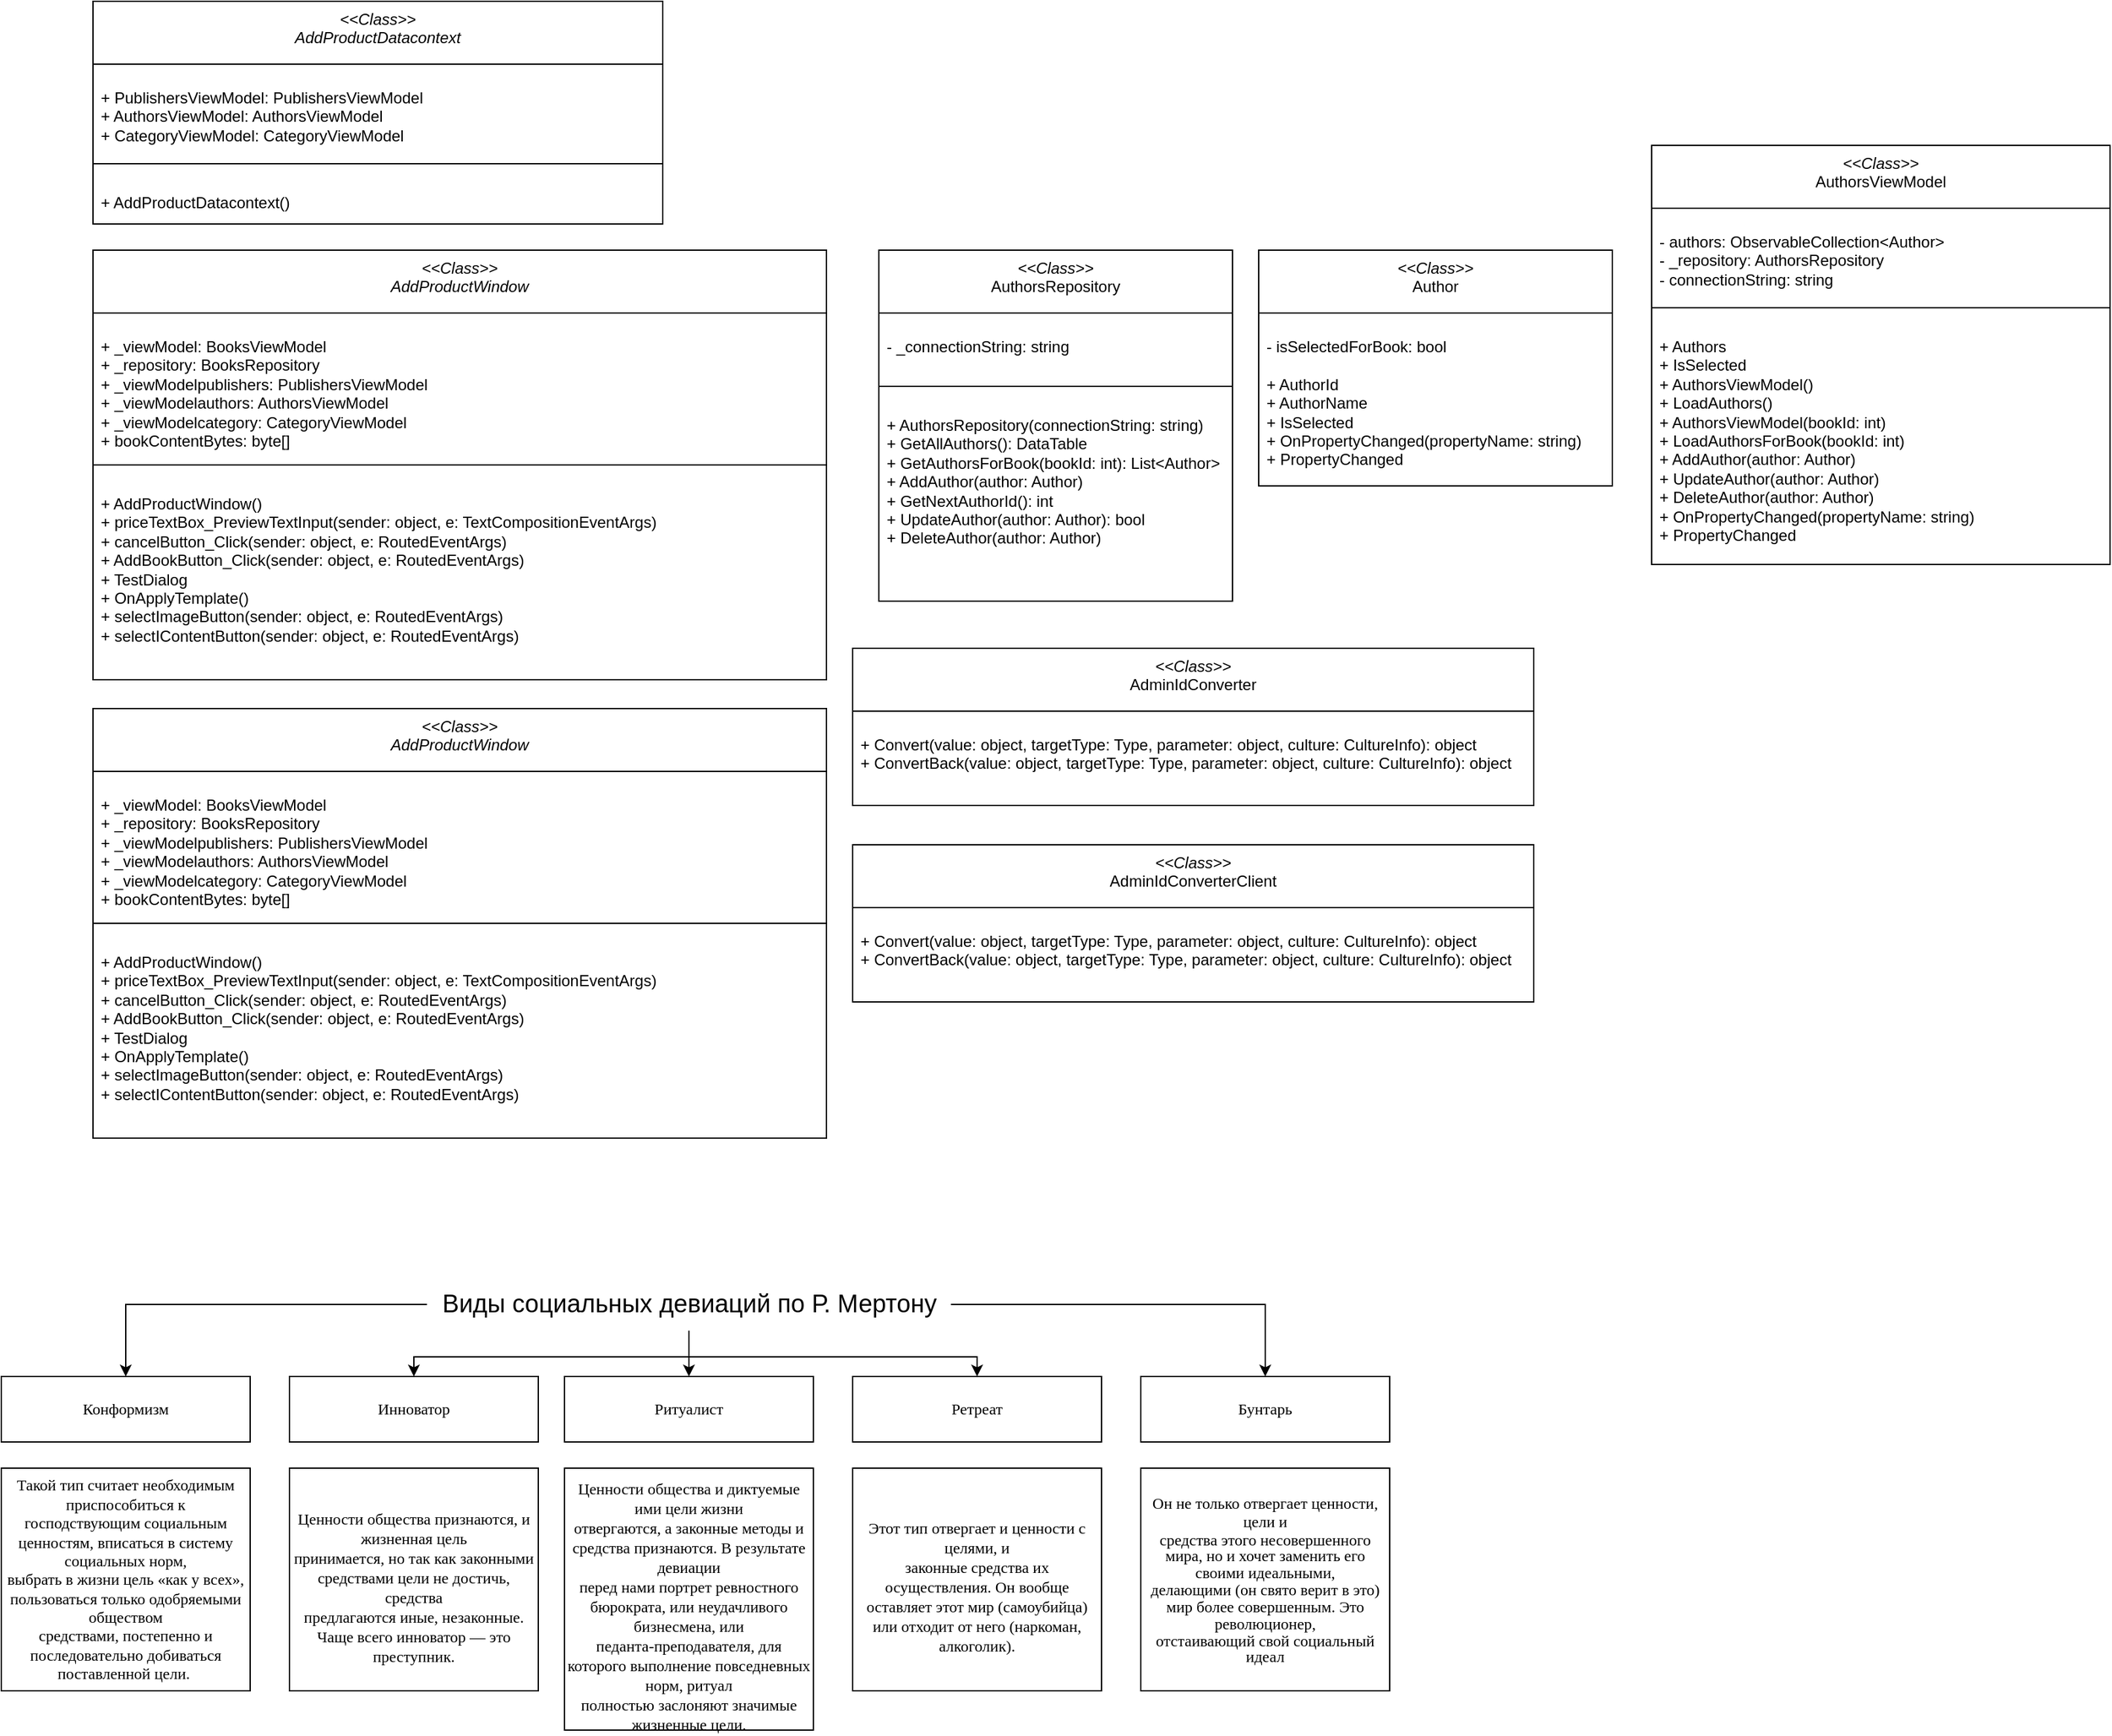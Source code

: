 <mxfile version="22.1.2" type="device">
  <diagram name="Страница — 1" id="X9WvnjXzEnPtWTMCnomZ">
    <mxGraphModel dx="2227" dy="-213" grid="1" gridSize="10" guides="1" tooltips="1" connect="1" arrows="1" fold="1" page="1" pageScale="1" pageWidth="827" pageHeight="1169" math="0" shadow="0">
      <root>
        <mxCell id="0" />
        <mxCell id="1" parent="0" />
        <mxCell id="uvAbV5_4unUO5M7TxqBl-1" value="&lt;i style=&quot;border-color: var(--border-color); font-weight: 400;&quot;&gt;&amp;lt;&amp;lt;Class&amp;gt;&amp;gt;&lt;br&gt;&lt;span style=&quot;background-color: initial;&quot;&gt;AddProductDatacontext&lt;/span&gt;&lt;br&gt;&lt;/i&gt;" style="swimlane;fontStyle=1;align=center;verticalAlign=top;childLayout=stackLayout;horizontal=1;startSize=48;horizontalStack=0;resizeParent=1;resizeParentMax=0;resizeLast=0;collapsible=1;marginBottom=0;whiteSpace=wrap;html=1;" parent="1" vertex="1">
          <mxGeometry x="60" y="1200" width="435" height="170" as="geometry" />
        </mxCell>
        <mxCell id="uvAbV5_4unUO5M7TxqBl-2" value="&lt;pre&gt;&lt;code class=&quot;!whitespace-pre hljs language-plaintext&quot;&gt;&lt;font face=&quot;Helvetica&quot;&gt;+ PublishersViewModel: PublishersViewModel&lt;br&gt;+ AuthorsViewModel: AuthorsViewModel&lt;br&gt;+ CategoryViewModel: CategoryViewModel&lt;/font&gt;&lt;/code&gt;&lt;/pre&gt;" style="text;strokeColor=none;fillColor=none;align=left;verticalAlign=top;spacingLeft=4;spacingRight=4;overflow=hidden;rotatable=0;points=[[0,0.5],[1,0.5]];portConstraint=eastwest;whiteSpace=wrap;html=1;" parent="uvAbV5_4unUO5M7TxqBl-1" vertex="1">
          <mxGeometry y="48" width="435" height="72" as="geometry" />
        </mxCell>
        <mxCell id="uvAbV5_4unUO5M7TxqBl-3" value="" style="line;strokeWidth=1;fillColor=none;align=left;verticalAlign=middle;spacingTop=-1;spacingLeft=3;spacingRight=3;rotatable=0;labelPosition=right;points=[];portConstraint=eastwest;strokeColor=inherit;" parent="uvAbV5_4unUO5M7TxqBl-1" vertex="1">
          <mxGeometry y="120" width="435" height="8" as="geometry" />
        </mxCell>
        <mxCell id="uvAbV5_4unUO5M7TxqBl-4" value="&lt;pre&gt;&lt;code class=&quot;!whitespace-pre hljs language-plaintext&quot;&gt;&lt;font face=&quot;Helvetica&quot;&gt;+ AddProductDatacontext()&lt;/font&gt;&lt;/code&gt;&lt;/pre&gt;" style="text;strokeColor=none;fillColor=none;align=left;verticalAlign=top;spacingLeft=4;spacingRight=4;overflow=hidden;rotatable=0;points=[[0,0.5],[1,0.5]];portConstraint=eastwest;whiteSpace=wrap;html=1;" parent="uvAbV5_4unUO5M7TxqBl-1" vertex="1">
          <mxGeometry y="128" width="435" height="42" as="geometry" />
        </mxCell>
        <mxCell id="uvAbV5_4unUO5M7TxqBl-5" value="&lt;i style=&quot;border-color: var(--border-color); font-weight: 400;&quot;&gt;&amp;lt;&amp;lt;Class&amp;gt;&amp;gt;&lt;br&gt;&lt;span style=&quot;background-color: initial;&quot;&gt;AddProductWindow&lt;/span&gt;&lt;br&gt;&lt;/i&gt;" style="swimlane;fontStyle=1;align=center;verticalAlign=top;childLayout=stackLayout;horizontal=1;startSize=48;horizontalStack=0;resizeParent=1;resizeParentMax=0;resizeLast=0;collapsible=1;marginBottom=0;whiteSpace=wrap;html=1;" parent="1" vertex="1">
          <mxGeometry x="60" y="1390" width="560" height="328" as="geometry" />
        </mxCell>
        <mxCell id="uvAbV5_4unUO5M7TxqBl-6" value="&lt;pre&gt;&lt;code class=&quot;!whitespace-pre hljs language-plaintext&quot;&gt;&lt;font face=&quot;Helvetica&quot;&gt;+ _viewModel: BooksViewModel&lt;br&gt;+ _repository: BooksRepository&lt;br&gt;+ _viewModelpublishers: PublishersViewModel&lt;br&gt;+ _viewModelauthors: AuthorsViewModel&lt;br&gt;+ _viewModelcategory: CategoryViewModel&lt;br&gt;+ bookContentBytes: byte[]&lt;/font&gt;&lt;/code&gt;&lt;/pre&gt;" style="text;strokeColor=none;fillColor=none;align=left;verticalAlign=top;spacingLeft=4;spacingRight=4;overflow=hidden;rotatable=0;points=[[0,0.5],[1,0.5]];portConstraint=eastwest;whiteSpace=wrap;html=1;" parent="uvAbV5_4unUO5M7TxqBl-5" vertex="1">
          <mxGeometry y="48" width="560" height="112" as="geometry" />
        </mxCell>
        <mxCell id="uvAbV5_4unUO5M7TxqBl-7" value="" style="line;strokeWidth=1;fillColor=none;align=left;verticalAlign=middle;spacingTop=-1;spacingLeft=3;spacingRight=3;rotatable=0;labelPosition=right;points=[];portConstraint=eastwest;strokeColor=inherit;" parent="uvAbV5_4unUO5M7TxqBl-5" vertex="1">
          <mxGeometry y="160" width="560" height="8" as="geometry" />
        </mxCell>
        <mxCell id="uvAbV5_4unUO5M7TxqBl-8" value="&lt;pre&gt;&lt;code class=&quot;!whitespace-pre hljs language-plaintext&quot;&gt;&lt;font face=&quot;Helvetica&quot;&gt;+ AddProductWindow()&lt;br&gt;+ priceTextBox_PreviewTextInput(sender: object, e: TextCompositionEventArgs)&lt;br&gt;+ cancelButton_Click(sender: object, e: RoutedEventArgs)&lt;br&gt;+ AddBookButton_Click(sender: object, e: RoutedEventArgs)&lt;br&gt;+ TestDialog&lt;br&gt;+ OnApplyTemplate()&lt;br&gt;+ selectImageButton(sender: object, e: RoutedEventArgs)&lt;br&gt;+ selectIContentButton(sender: object, e: RoutedEventArgs)&lt;/font&gt;&lt;/code&gt;&lt;/pre&gt;" style="text;strokeColor=none;fillColor=none;align=left;verticalAlign=top;spacingLeft=4;spacingRight=4;overflow=hidden;rotatable=0;points=[[0,0.5],[1,0.5]];portConstraint=eastwest;whiteSpace=wrap;html=1;" parent="uvAbV5_4unUO5M7TxqBl-5" vertex="1">
          <mxGeometry y="168" width="560" height="160" as="geometry" />
        </mxCell>
        <mxCell id="uvAbV5_4unUO5M7TxqBl-9" value="&lt;i style=&quot;border-color: var(--border-color); font-weight: 400;&quot;&gt;&amp;lt;&amp;lt;Class&amp;gt;&amp;gt;&lt;br&gt;&lt;span style=&quot;background-color: initial;&quot;&gt;AddProductWindow&lt;/span&gt;&lt;br&gt;&lt;/i&gt;" style="swimlane;fontStyle=1;align=center;verticalAlign=top;childLayout=stackLayout;horizontal=1;startSize=48;horizontalStack=0;resizeParent=1;resizeParentMax=0;resizeLast=0;collapsible=1;marginBottom=0;whiteSpace=wrap;html=1;" parent="1" vertex="1">
          <mxGeometry x="60" y="1740" width="560" height="328" as="geometry" />
        </mxCell>
        <mxCell id="uvAbV5_4unUO5M7TxqBl-10" value="&lt;pre&gt;&lt;code class=&quot;!whitespace-pre hljs language-plaintext&quot;&gt;&lt;font face=&quot;Helvetica&quot;&gt;+ _viewModel: BooksViewModel&lt;br&gt;+ _repository: BooksRepository&lt;br&gt;+ _viewModelpublishers: PublishersViewModel&lt;br&gt;+ _viewModelauthors: AuthorsViewModel&lt;br&gt;+ _viewModelcategory: CategoryViewModel&lt;br&gt;+ bookContentBytes: byte[]&lt;/font&gt;&lt;/code&gt;&lt;/pre&gt;" style="text;strokeColor=none;fillColor=none;align=left;verticalAlign=top;spacingLeft=4;spacingRight=4;overflow=hidden;rotatable=0;points=[[0,0.5],[1,0.5]];portConstraint=eastwest;whiteSpace=wrap;html=1;" parent="uvAbV5_4unUO5M7TxqBl-9" vertex="1">
          <mxGeometry y="48" width="560" height="112" as="geometry" />
        </mxCell>
        <mxCell id="uvAbV5_4unUO5M7TxqBl-11" value="" style="line;strokeWidth=1;fillColor=none;align=left;verticalAlign=middle;spacingTop=-1;spacingLeft=3;spacingRight=3;rotatable=0;labelPosition=right;points=[];portConstraint=eastwest;strokeColor=inherit;" parent="uvAbV5_4unUO5M7TxqBl-9" vertex="1">
          <mxGeometry y="160" width="560" height="8" as="geometry" />
        </mxCell>
        <mxCell id="uvAbV5_4unUO5M7TxqBl-12" value="&lt;pre&gt;&lt;code class=&quot;!whitespace-pre hljs language-plaintext&quot;&gt;&lt;font face=&quot;Helvetica&quot;&gt;+ AddProductWindow()&lt;br&gt;+ priceTextBox_PreviewTextInput(sender: object, e: TextCompositionEventArgs)&lt;br&gt;+ cancelButton_Click(sender: object, e: RoutedEventArgs)&lt;br&gt;+ AddBookButton_Click(sender: object, e: RoutedEventArgs)&lt;br&gt;+ TestDialog&lt;br&gt;+ OnApplyTemplate()&lt;br&gt;+ selectImageButton(sender: object, e: RoutedEventArgs)&lt;br&gt;+ selectIContentButton(sender: object, e: RoutedEventArgs)&lt;/font&gt;&lt;/code&gt;&lt;/pre&gt;" style="text;strokeColor=none;fillColor=none;align=left;verticalAlign=top;spacingLeft=4;spacingRight=4;overflow=hidden;rotatable=0;points=[[0,0.5],[1,0.5]];portConstraint=eastwest;whiteSpace=wrap;html=1;" parent="uvAbV5_4unUO5M7TxqBl-9" vertex="1">
          <mxGeometry y="168" width="560" height="160" as="geometry" />
        </mxCell>
        <mxCell id="uvAbV5_4unUO5M7TxqBl-13" value="&lt;i style=&quot;border-color: var(--border-color); font-weight: 400;&quot;&gt;&amp;lt;&amp;lt;Class&amp;gt;&amp;gt;&lt;br&gt;&lt;span style=&quot;font-style: normal; text-align: left; background-color: initial;&quot;&gt;AdminIdConverter&lt;/span&gt;&lt;br&gt;&lt;/i&gt;" style="swimlane;fontStyle=1;align=center;verticalAlign=top;childLayout=stackLayout;horizontal=1;startSize=48;horizontalStack=0;resizeParent=1;resizeParentMax=0;resizeLast=0;collapsible=1;marginBottom=0;whiteSpace=wrap;html=1;" parent="1" vertex="1">
          <mxGeometry x="640" y="1694" width="520" height="120" as="geometry" />
        </mxCell>
        <mxCell id="uvAbV5_4unUO5M7TxqBl-14" value="&lt;pre&gt;&lt;font face=&quot;Helvetica&quot;&gt;+ Convert(value: object, targetType: Type, parameter: object, culture: CultureInfo): object&lt;br&gt;+ ConvertBack(value: object, targetType: Type, parameter: object, culture: CultureInfo): object&lt;/font&gt;&lt;br&gt;&lt;/pre&gt;&lt;div&gt;&lt;br&gt;&lt;/div&gt;" style="text;strokeColor=none;fillColor=none;align=left;verticalAlign=top;spacingLeft=4;spacingRight=4;overflow=hidden;rotatable=0;points=[[0,0.5],[1,0.5]];portConstraint=eastwest;whiteSpace=wrap;html=1;" parent="uvAbV5_4unUO5M7TxqBl-13" vertex="1">
          <mxGeometry y="48" width="520" height="72" as="geometry" />
        </mxCell>
        <mxCell id="uvAbV5_4unUO5M7TxqBl-15" value="" style="line;strokeWidth=1;fillColor=none;align=left;verticalAlign=middle;spacingTop=-1;spacingLeft=3;spacingRight=3;rotatable=0;labelPosition=right;points=[];portConstraint=eastwest;strokeColor=inherit;" parent="uvAbV5_4unUO5M7TxqBl-13" vertex="1">
          <mxGeometry y="120" width="520" as="geometry" />
        </mxCell>
        <mxCell id="uvAbV5_4unUO5M7TxqBl-17" value="&lt;i style=&quot;border-color: var(--border-color); font-weight: 400;&quot;&gt;&amp;lt;&amp;lt;Class&amp;gt;&amp;gt;&lt;br&gt;&lt;span style=&quot;font-style: normal; text-align: left; background-color: initial;&quot;&gt;AdminIdConverterClient&lt;/span&gt;&lt;br&gt;&lt;/i&gt;" style="swimlane;fontStyle=1;align=center;verticalAlign=top;childLayout=stackLayout;horizontal=1;startSize=48;horizontalStack=0;resizeParent=1;resizeParentMax=0;resizeLast=0;collapsible=1;marginBottom=0;whiteSpace=wrap;html=1;" parent="1" vertex="1">
          <mxGeometry x="640" y="1844" width="520" height="120" as="geometry" />
        </mxCell>
        <mxCell id="uvAbV5_4unUO5M7TxqBl-18" value="&lt;pre&gt;&lt;font face=&quot;Helvetica&quot;&gt;+ Convert(value: object, targetType: Type, parameter: object, culture: CultureInfo): object&lt;br/&gt;+ ConvertBack(value: object, targetType: Type, parameter: object, culture: CultureInfo): object&lt;/font&gt;&lt;br/&gt;&lt;/pre&gt;&lt;div&gt;&lt;br&gt;&lt;/div&gt;" style="text;strokeColor=none;fillColor=none;align=left;verticalAlign=top;spacingLeft=4;spacingRight=4;overflow=hidden;rotatable=0;points=[[0,0.5],[1,0.5]];portConstraint=eastwest;whiteSpace=wrap;html=1;" parent="uvAbV5_4unUO5M7TxqBl-17" vertex="1">
          <mxGeometry y="48" width="520" height="72" as="geometry" />
        </mxCell>
        <mxCell id="uvAbV5_4unUO5M7TxqBl-19" value="" style="line;strokeWidth=1;fillColor=none;align=left;verticalAlign=middle;spacingTop=-1;spacingLeft=3;spacingRight=3;rotatable=0;labelPosition=right;points=[];portConstraint=eastwest;strokeColor=inherit;" parent="uvAbV5_4unUO5M7TxqBl-17" vertex="1">
          <mxGeometry y="120" width="520" as="geometry" />
        </mxCell>
        <mxCell id="uvAbV5_4unUO5M7TxqBl-20" value="&lt;i style=&quot;border-color: var(--border-color); font-weight: 400;&quot;&gt;&amp;lt;&amp;lt;Class&amp;gt;&amp;gt;&lt;br&gt;&lt;span style=&quot;font-style: normal; text-align: left; background-color: initial;&quot;&gt;AuthorsRepository&lt;/span&gt;&lt;br&gt;&lt;/i&gt;" style="swimlane;fontStyle=1;align=center;verticalAlign=top;childLayout=stackLayout;horizontal=1;startSize=48;horizontalStack=0;resizeParent=1;resizeParentMax=0;resizeLast=0;collapsible=1;marginBottom=0;whiteSpace=wrap;html=1;" parent="1" vertex="1">
          <mxGeometry x="660" y="1390" width="270" height="268" as="geometry" />
        </mxCell>
        <mxCell id="uvAbV5_4unUO5M7TxqBl-21" value="&lt;pre&gt;&lt;font face=&quot;Helvetica&quot;&gt;- _connectionString: string&lt;br&gt;&lt;/font&gt;&lt;/pre&gt;&lt;div&gt;&lt;font face=&quot;Helvetica&quot;&gt;&lt;br&gt;&lt;/font&gt;&lt;/div&gt;" style="text;strokeColor=none;fillColor=none;align=left;verticalAlign=top;spacingLeft=4;spacingRight=4;overflow=hidden;rotatable=0;points=[[0,0.5],[1,0.5]];portConstraint=eastwest;whiteSpace=wrap;html=1;" parent="uvAbV5_4unUO5M7TxqBl-20" vertex="1">
          <mxGeometry y="48" width="270" height="52" as="geometry" />
        </mxCell>
        <mxCell id="uvAbV5_4unUO5M7TxqBl-22" value="" style="line;strokeWidth=1;fillColor=none;align=left;verticalAlign=middle;spacingTop=-1;spacingLeft=3;spacingRight=3;rotatable=0;labelPosition=right;points=[];portConstraint=eastwest;strokeColor=inherit;" parent="uvAbV5_4unUO5M7TxqBl-20" vertex="1">
          <mxGeometry y="100" width="270" height="8" as="geometry" />
        </mxCell>
        <mxCell id="uvAbV5_4unUO5M7TxqBl-23" value="&lt;pre&gt;&lt;font face=&quot;Helvetica&quot;&gt;+ AuthorsRepository(connectionString: string)&lt;br/&gt;+ GetAllAuthors(): DataTable&lt;br/&gt;+ GetAuthorsForBook(bookId: int): List&amp;lt;Author&amp;gt;&lt;br/&gt;+ AddAuthor(author: Author)&lt;br/&gt;+ GetNextAuthorId(): int&lt;br/&gt;+ UpdateAuthor(author: Author): bool&lt;br/&gt;+ DeleteAuthor(author: Author)&lt;/font&gt;&lt;br/&gt;&lt;/pre&gt;&lt;div&gt;&lt;br&gt;&lt;/div&gt;" style="text;strokeColor=none;fillColor=none;align=left;verticalAlign=top;spacingLeft=4;spacingRight=4;overflow=hidden;rotatable=0;points=[[0,0.5],[1,0.5]];portConstraint=eastwest;whiteSpace=wrap;html=1;" parent="uvAbV5_4unUO5M7TxqBl-20" vertex="1">
          <mxGeometry y="108" width="270" height="160" as="geometry" />
        </mxCell>
        <mxCell id="uvAbV5_4unUO5M7TxqBl-24" value="&lt;i style=&quot;border-color: var(--border-color); font-weight: 400;&quot;&gt;&amp;lt;&amp;lt;Class&amp;gt;&amp;gt;&lt;br&gt;&lt;span style=&quot;font-style: normal; text-align: left; background-color: initial;&quot;&gt;AuthorsViewModel&lt;/span&gt;&lt;br&gt;&lt;/i&gt;" style="swimlane;fontStyle=1;align=center;verticalAlign=top;childLayout=stackLayout;horizontal=1;startSize=48;horizontalStack=0;resizeParent=1;resizeParentMax=0;resizeLast=0;collapsible=1;marginBottom=0;whiteSpace=wrap;html=1;" parent="1" vertex="1">
          <mxGeometry x="1250" y="1310" width="350" height="320" as="geometry" />
        </mxCell>
        <mxCell id="uvAbV5_4unUO5M7TxqBl-25" value="&lt;pre&gt;&lt;font face=&quot;Helvetica&quot;&gt;- authors: ObservableCollection&amp;lt;Author&amp;gt;&lt;br&gt;- _repository: AuthorsRepository&lt;br&gt;- connectionString: string&lt;/font&gt;&lt;/pre&gt;" style="text;strokeColor=none;fillColor=none;align=left;verticalAlign=top;spacingLeft=4;spacingRight=4;overflow=hidden;rotatable=0;points=[[0,0.5],[1,0.5]];portConstraint=eastwest;whiteSpace=wrap;html=1;" parent="uvAbV5_4unUO5M7TxqBl-24" vertex="1">
          <mxGeometry y="48" width="350" height="72" as="geometry" />
        </mxCell>
        <mxCell id="uvAbV5_4unUO5M7TxqBl-26" value="" style="line;strokeWidth=1;fillColor=none;align=left;verticalAlign=middle;spacingTop=-1;spacingLeft=3;spacingRight=3;rotatable=0;labelPosition=right;points=[];portConstraint=eastwest;strokeColor=inherit;" parent="uvAbV5_4unUO5M7TxqBl-24" vertex="1">
          <mxGeometry y="120" width="350" height="8" as="geometry" />
        </mxCell>
        <mxCell id="uvAbV5_4unUO5M7TxqBl-27" value="&lt;pre&gt;&lt;font face=&quot;Helvetica&quot;&gt;+ Authors&lt;br&gt;+ IsSelected&lt;br&gt;+ AuthorsViewModel()&lt;br&gt;+ LoadAuthors()&lt;br&gt;+ AuthorsViewModel(bookId: int)&lt;br&gt;+ LoadAuthorsForBook(bookId: int)&lt;br&gt;+ AddAuthor(author: Author)&lt;br&gt;+ UpdateAuthor(author: Author)&lt;br&gt;+ DeleteAuthor(author: Author)&lt;br&gt;+ OnPropertyChanged(propertyName: string)&lt;br&gt;+ PropertyChanged&lt;br&gt;&lt;br&gt;&lt;/font&gt;&lt;/pre&gt;" style="text;strokeColor=none;fillColor=none;align=left;verticalAlign=top;spacingLeft=4;spacingRight=4;overflow=hidden;rotatable=0;points=[[0,0.5],[1,0.5]];portConstraint=eastwest;whiteSpace=wrap;html=1;" parent="uvAbV5_4unUO5M7TxqBl-24" vertex="1">
          <mxGeometry y="128" width="350" height="192" as="geometry" />
        </mxCell>
        <mxCell id="uvAbV5_4unUO5M7TxqBl-28" value="&lt;i style=&quot;border-color: var(--border-color); font-weight: 400;&quot;&gt;&amp;lt;&amp;lt;Class&amp;gt;&amp;gt;&lt;br&gt;&lt;span style=&quot;font-style: normal; text-align: left; background-color: initial;&quot;&gt;Author&lt;/span&gt;&lt;br&gt;&lt;/i&gt;" style="swimlane;fontStyle=1;align=center;verticalAlign=top;childLayout=stackLayout;horizontal=1;startSize=48;horizontalStack=0;resizeParent=1;resizeParentMax=0;resizeLast=0;collapsible=1;marginBottom=0;whiteSpace=wrap;html=1;" parent="1" vertex="1">
          <mxGeometry x="950" y="1390" width="270" height="180" as="geometry" />
        </mxCell>
        <mxCell id="uvAbV5_4unUO5M7TxqBl-29" value="&lt;pre&gt;&lt;font face=&quot;Helvetica&quot;&gt;- isSelectedForBook: bool&lt;br&gt;&lt;br&gt;+ AuthorId&lt;br&gt;+ AuthorName&lt;br&gt;+ IsSelected&lt;br&gt;+ OnPropertyChanged(propertyName: string)&lt;br&gt;+ PropertyChanged&lt;/font&gt;&lt;/pre&gt;" style="text;strokeColor=none;fillColor=none;align=left;verticalAlign=top;spacingLeft=4;spacingRight=4;overflow=hidden;rotatable=0;points=[[0,0.5],[1,0.5]];portConstraint=eastwest;whiteSpace=wrap;html=1;" parent="uvAbV5_4unUO5M7TxqBl-28" vertex="1">
          <mxGeometry y="48" width="270" height="132" as="geometry" />
        </mxCell>
        <mxCell id="Vk8yYigoU1x0WVmT9Ty4-15" style="edgeStyle=orthogonalEdgeStyle;rounded=0;orthogonalLoop=1;jettySize=auto;html=1;" edge="1" parent="1" source="Vk8yYigoU1x0WVmT9Ty4-2" target="Vk8yYigoU1x0WVmT9Ty4-3">
          <mxGeometry relative="1" as="geometry" />
        </mxCell>
        <mxCell id="Vk8yYigoU1x0WVmT9Ty4-16" style="edgeStyle=orthogonalEdgeStyle;rounded=0;orthogonalLoop=1;jettySize=auto;html=1;entryX=0.5;entryY=0;entryDx=0;entryDy=0;" edge="1" parent="1" source="Vk8yYigoU1x0WVmT9Ty4-2" target="Vk8yYigoU1x0WVmT9Ty4-7">
          <mxGeometry relative="1" as="geometry" />
        </mxCell>
        <mxCell id="Vk8yYigoU1x0WVmT9Ty4-17" style="edgeStyle=orthogonalEdgeStyle;rounded=0;orthogonalLoop=1;jettySize=auto;html=1;" edge="1" parent="1" source="Vk8yYigoU1x0WVmT9Ty4-2" target="Vk8yYigoU1x0WVmT9Ty4-6">
          <mxGeometry relative="1" as="geometry" />
        </mxCell>
        <mxCell id="Vk8yYigoU1x0WVmT9Ty4-18" style="edgeStyle=orthogonalEdgeStyle;rounded=0;orthogonalLoop=1;jettySize=auto;html=1;" edge="1" parent="1" source="Vk8yYigoU1x0WVmT9Ty4-2" target="Vk8yYigoU1x0WVmT9Ty4-9">
          <mxGeometry relative="1" as="geometry" />
        </mxCell>
        <mxCell id="Vk8yYigoU1x0WVmT9Ty4-19" style="edgeStyle=orthogonalEdgeStyle;rounded=0;orthogonalLoop=1;jettySize=auto;html=1;" edge="1" parent="1" source="Vk8yYigoU1x0WVmT9Ty4-2" target="Vk8yYigoU1x0WVmT9Ty4-8">
          <mxGeometry relative="1" as="geometry" />
        </mxCell>
        <mxCell id="Vk8yYigoU1x0WVmT9Ty4-2" value="Виды социальных девиаций по Р. Мертону" style="text;html=1;align=center;verticalAlign=middle;resizable=0;points=[];autosize=1;strokeColor=none;fillColor=none;fontSize=19;" vertex="1" parent="1">
          <mxGeometry x="315" y="2175" width="400" height="40" as="geometry" />
        </mxCell>
        <mxCell id="Vk8yYigoU1x0WVmT9Ty4-3" value="Конформизм" style="rounded=0;whiteSpace=wrap;html=1;fontFamily=Times New Roman;" vertex="1" parent="1">
          <mxGeometry x="-10" y="2250" width="190" height="50" as="geometry" />
        </mxCell>
        <mxCell id="Vk8yYigoU1x0WVmT9Ty4-6" value="Ретреат" style="rounded=0;whiteSpace=wrap;html=1;fontFamily=Times New Roman;" vertex="1" parent="1">
          <mxGeometry x="640" y="2250" width="190" height="50" as="geometry" />
        </mxCell>
        <mxCell id="Vk8yYigoU1x0WVmT9Ty4-7" value="Инноватор" style="rounded=0;whiteSpace=wrap;html=1;fontFamily=Times New Roman;" vertex="1" parent="1">
          <mxGeometry x="210" y="2250" width="190" height="50" as="geometry" />
        </mxCell>
        <mxCell id="Vk8yYigoU1x0WVmT9Ty4-8" value="Ритуалист" style="rounded=0;whiteSpace=wrap;html=1;fontFamily=Times New Roman;" vertex="1" parent="1">
          <mxGeometry x="420" y="2250" width="190" height="50" as="geometry" />
        </mxCell>
        <mxCell id="Vk8yYigoU1x0WVmT9Ty4-9" value="Бунтарь" style="rounded=0;whiteSpace=wrap;html=1;fontFamily=Times New Roman;" vertex="1" parent="1">
          <mxGeometry x="860" y="2250" width="190" height="50" as="geometry" />
        </mxCell>
        <mxCell id="Vk8yYigoU1x0WVmT9Ty4-10" value="Такой тип считает необходимым приспособиться к&lt;br&gt;господствующим социальным ценностям, вписаться в систему социальных норм,&lt;br&gt;выбрать в жизни цель «как у всех», пользоваться только одобряемыми обществом&lt;br&gt;средствами, постепенно и последовательно добиваться поставленной цели.&amp;nbsp;" style="rounded=0;whiteSpace=wrap;html=1;align=center;fontFamily=Times New Roman;" vertex="1" parent="1">
          <mxGeometry x="-10" y="2320" width="190" height="170" as="geometry" />
        </mxCell>
        <mxCell id="Vk8yYigoU1x0WVmT9Ty4-11" value="&lt;p style=&quot;margin-bottom: 0cm; line-height: normal;&quot; class=&quot;MsoNormal&quot;&gt;Ценности общества признаются, и жизненная цель&lt;br&gt;принимается, но так как законными средствами цели не достичь, средства&lt;br&gt;предлагаются иные, незаконные. Чаще всего инноватор — это преступник.&lt;/p&gt;" style="rounded=0;whiteSpace=wrap;html=1;align=center;fontFamily=Times New Roman;" vertex="1" parent="1">
          <mxGeometry x="210" y="2320" width="190" height="170" as="geometry" />
        </mxCell>
        <mxCell id="Vk8yYigoU1x0WVmT9Ty4-12" value="&lt;p style=&quot;margin-bottom: 0cm; line-height: normal;&quot; class=&quot;MsoNormal&quot;&gt;Ценности общества и диктуемые ими цели жизни&lt;br&gt;отвергаются, а законные методы и средства признаются. В результате девиации&lt;br&gt;перед нами портрет ревностного бюрократа, или неудачливого бизнесмена, или&lt;br&gt;педанта-преподавателя, для которого выполнение повседневных норм, ритуал&lt;br&gt;полностью заслоняют значимые жизненные цели.&lt;/p&gt;" style="rounded=0;whiteSpace=wrap;html=1;align=center;fontFamily=Times New Roman;" vertex="1" parent="1">
          <mxGeometry x="420" y="2320" width="190" height="200" as="geometry" />
        </mxCell>
        <mxCell id="Vk8yYigoU1x0WVmT9Ty4-13" value="&lt;p style=&quot;margin-bottom: 0cm; line-height: normal;&quot; class=&quot;MsoNormal&quot;&gt;Этот тип отвергает и ценности с целями, и&lt;br&gt;законные средства их осуществления. Он вообще оставляет этот мир (самоубийца)&lt;br&gt;или отходит от него (наркоман, алкоголик).&lt;br&gt;&lt;/p&gt;" style="rounded=0;whiteSpace=wrap;html=1;align=center;fontFamily=Times New Roman;" vertex="1" parent="1">
          <mxGeometry x="640" y="2320" width="190" height="170" as="geometry" />
        </mxCell>
        <mxCell id="Vk8yYigoU1x0WVmT9Ty4-14" value="&lt;p style=&quot;margin-bottom: 0cm; line-height: normal;&quot; class=&quot;MsoNormal&quot;&gt;&lt;/p&gt;&lt;div style=&quot;&quot;&gt;&lt;span style=&quot;background-color: initial;&quot;&gt;Он не только отвергает ценности, цели и&lt;/span&gt;&lt;/div&gt;&lt;span style=&quot;line-height: 107%;&quot; lang=&quot;RU&quot;&gt;&lt;div style=&quot;&quot;&gt;&lt;span style=&quot;background-color: initial;&quot;&gt;средства этого несовершенного мира, но и хочет заменить его своими идеальными,&lt;/span&gt;&lt;/div&gt;&lt;div style=&quot;&quot;&gt;&lt;span style=&quot;background-color: initial;&quot;&gt;делающими (он свято верит в это) мир более совершенным. Это революционер,&lt;/span&gt;&lt;/div&gt;&lt;div style=&quot;&quot;&gt;&lt;span style=&quot;background-color: initial;&quot;&gt;отстаивающий свой социальный идеал&lt;/span&gt;&lt;/div&gt;&lt;/span&gt;&lt;p&gt;&lt;/p&gt;" style="rounded=0;whiteSpace=wrap;html=1;align=center;fontFamily=Times New Roman;" vertex="1" parent="1">
          <mxGeometry x="860" y="2320" width="190" height="170" as="geometry" />
        </mxCell>
      </root>
    </mxGraphModel>
  </diagram>
</mxfile>
